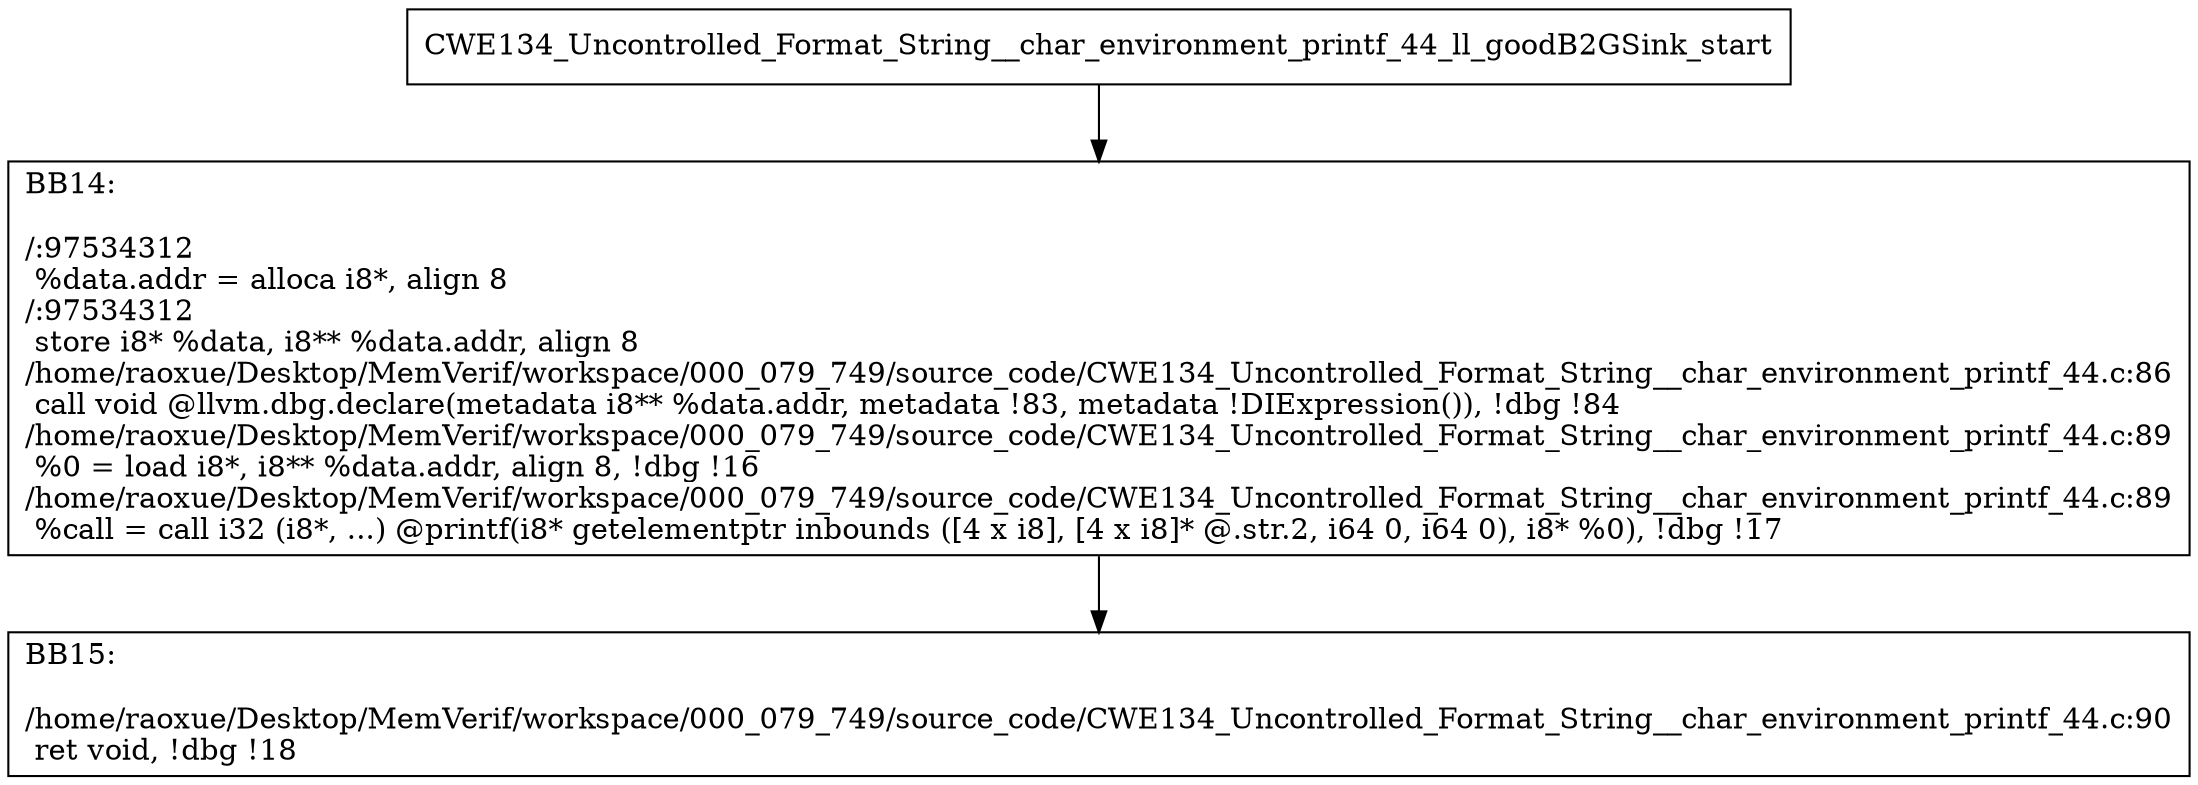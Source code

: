 digraph "CFG for'CWE134_Uncontrolled_Format_String__char_environment_printf_44_ll_goodB2GSink' function" {
	BBCWE134_Uncontrolled_Format_String__char_environment_printf_44_ll_goodB2GSink_start[shape=record,label="{CWE134_Uncontrolled_Format_String__char_environment_printf_44_ll_goodB2GSink_start}"];
	BBCWE134_Uncontrolled_Format_String__char_environment_printf_44_ll_goodB2GSink_start-> CWE134_Uncontrolled_Format_String__char_environment_printf_44_ll_goodB2GSinkBB14;
	CWE134_Uncontrolled_Format_String__char_environment_printf_44_ll_goodB2GSinkBB14 [shape=record, label="{BB14:\l\l/:97534312\l
  %data.addr = alloca i8*, align 8\l
/:97534312\l
  store i8* %data, i8** %data.addr, align 8\l
/home/raoxue/Desktop/MemVerif/workspace/000_079_749/source_code/CWE134_Uncontrolled_Format_String__char_environment_printf_44.c:86\l
  call void @llvm.dbg.declare(metadata i8** %data.addr, metadata !83, metadata !DIExpression()), !dbg !84\l
/home/raoxue/Desktop/MemVerif/workspace/000_079_749/source_code/CWE134_Uncontrolled_Format_String__char_environment_printf_44.c:89\l
  %0 = load i8*, i8** %data.addr, align 8, !dbg !16\l
/home/raoxue/Desktop/MemVerif/workspace/000_079_749/source_code/CWE134_Uncontrolled_Format_String__char_environment_printf_44.c:89\l
  %call = call i32 (i8*, ...) @printf(i8* getelementptr inbounds ([4 x i8], [4 x i8]* @.str.2, i64 0, i64 0), i8* %0), !dbg !17\l
}"];
	CWE134_Uncontrolled_Format_String__char_environment_printf_44_ll_goodB2GSinkBB14-> CWE134_Uncontrolled_Format_String__char_environment_printf_44_ll_goodB2GSinkBB15;
	CWE134_Uncontrolled_Format_String__char_environment_printf_44_ll_goodB2GSinkBB15 [shape=record, label="{BB15:\l\l/home/raoxue/Desktop/MemVerif/workspace/000_079_749/source_code/CWE134_Uncontrolled_Format_String__char_environment_printf_44.c:90\l
  ret void, !dbg !18\l
}"];
}
